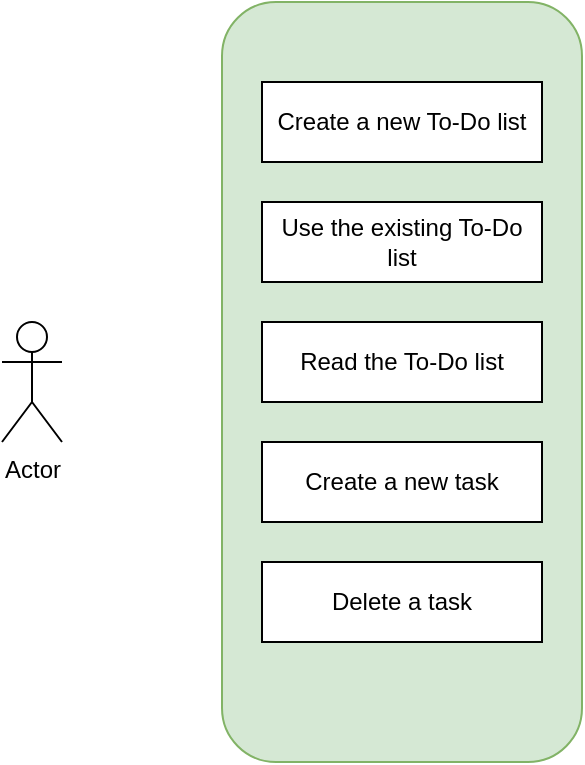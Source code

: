 <mxfile version="13.1.14" type="device"><diagram id="FmlNA4ka16dICLt6XTuL" name="Page-1"><mxGraphModel dx="1566" dy="722" grid="1" gridSize="10" guides="1" tooltips="1" connect="1" arrows="1" fold="1" page="1" pageScale="1" pageWidth="850" pageHeight="1100" math="0" shadow="0"><root><mxCell id="0"/><mxCell id="1" parent="0"/><mxCell id="tGmLrxpgvoCGOVh_bNsQ-18" value="Actor" style="shape=umlActor;verticalLabelPosition=bottom;labelBackgroundColor=#ffffff;verticalAlign=top;html=1;outlineConnect=0;" vertex="1" parent="1"><mxGeometry x="130" y="280" width="30" height="60" as="geometry"/></mxCell><mxCell id="tGmLrxpgvoCGOVh_bNsQ-20" value="" style="rounded=1;whiteSpace=wrap;html=1;fillColor=#d5e8d4;strokeColor=#82b366;" vertex="1" parent="1"><mxGeometry x="240" y="120" width="180" height="380" as="geometry"/></mxCell><mxCell id="tGmLrxpgvoCGOVh_bNsQ-21" value="Create a new To-Do list" style="rounded=0;whiteSpace=wrap;html=1;" vertex="1" parent="1"><mxGeometry x="260" y="160" width="140" height="40" as="geometry"/></mxCell><mxCell id="tGmLrxpgvoCGOVh_bNsQ-22" value="Use the existing To-Do list" style="rounded=0;whiteSpace=wrap;html=1;" vertex="1" parent="1"><mxGeometry x="260" y="220" width="140" height="40" as="geometry"/></mxCell><mxCell id="tGmLrxpgvoCGOVh_bNsQ-23" value="Create a new task" style="rounded=0;whiteSpace=wrap;html=1;" vertex="1" parent="1"><mxGeometry x="260" y="340" width="140" height="40" as="geometry"/></mxCell><mxCell id="tGmLrxpgvoCGOVh_bNsQ-24" value="Read the To-Do list" style="rounded=0;whiteSpace=wrap;html=1;" vertex="1" parent="1"><mxGeometry x="260" y="280" width="140" height="40" as="geometry"/></mxCell><mxCell id="tGmLrxpgvoCGOVh_bNsQ-25" value="Delete a task" style="rounded=0;whiteSpace=wrap;html=1;" vertex="1" parent="1"><mxGeometry x="260" y="400" width="140" height="40" as="geometry"/></mxCell></root></mxGraphModel></diagram></mxfile>